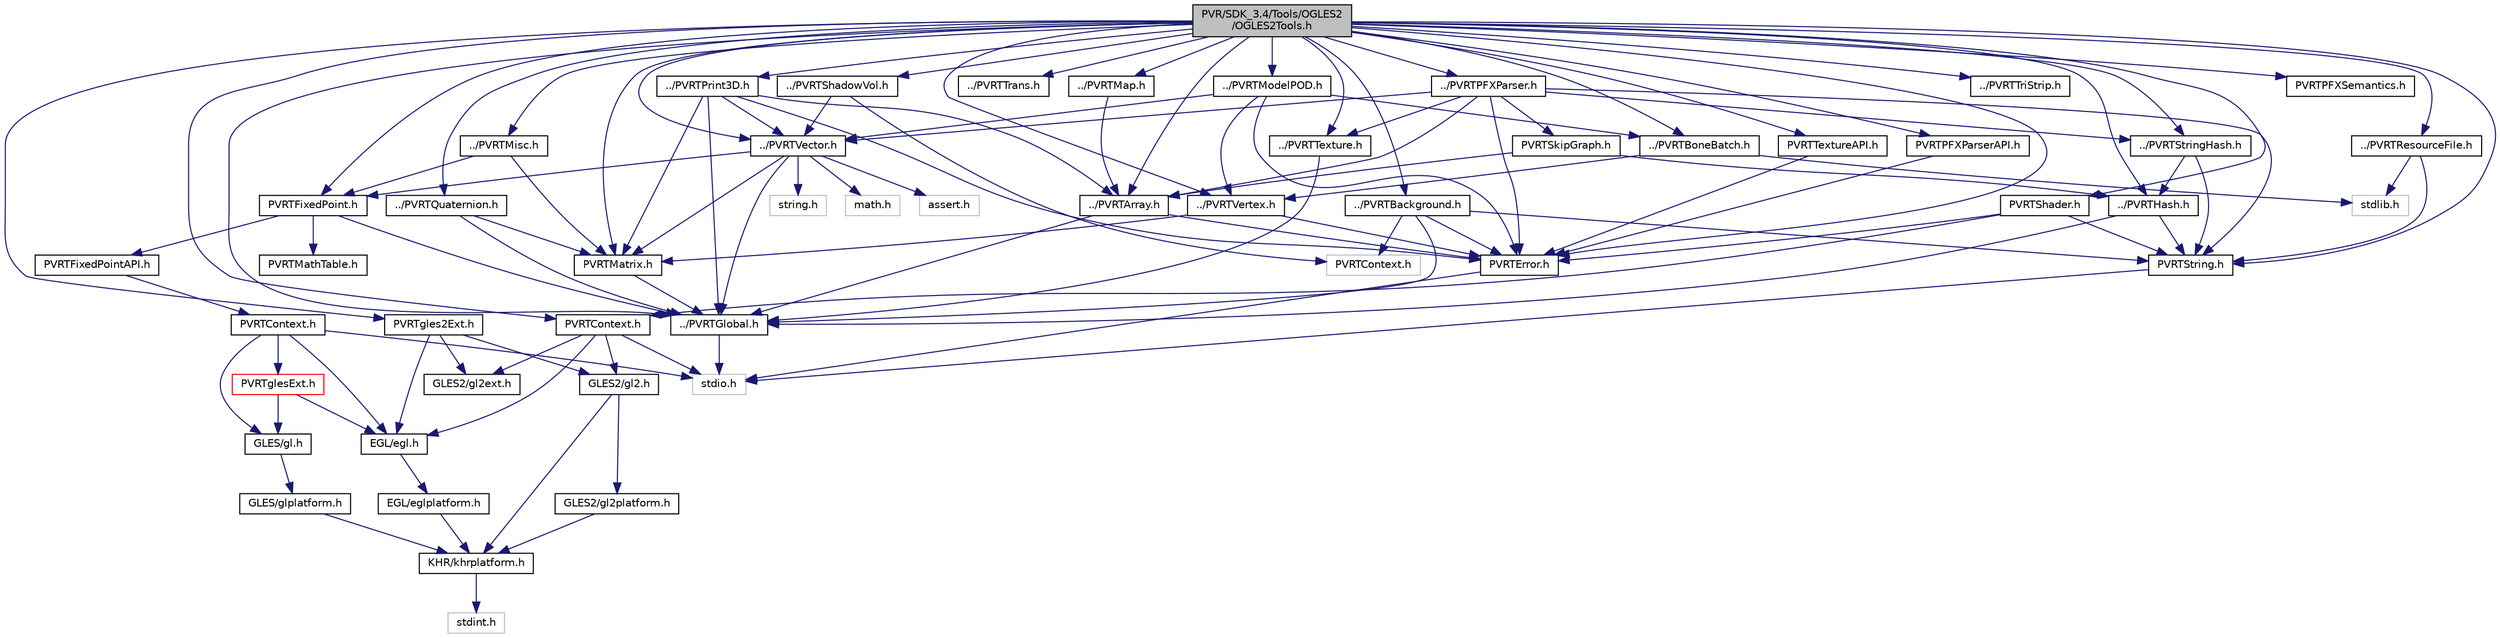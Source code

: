digraph "PVR/SDK_3.4/Tools/OGLES2/OGLES2Tools.h"
{
  edge [fontname="Helvetica",fontsize="10",labelfontname="Helvetica",labelfontsize="10"];
  node [fontname="Helvetica",fontsize="10",shape=record];
  Node1 [label="PVR/SDK_3.4/Tools/OGLES2\l/OGLES2Tools.h",height=0.2,width=0.4,color="black", fillcolor="grey75", style="filled", fontcolor="black"];
  Node1 -> Node2 [color="midnightblue",fontsize="10",style="solid"];
  Node2 [label="PVRTContext.h",height=0.2,width=0.4,color="black", fillcolor="white", style="filled",URL="$_2_p_v_r_t_context_8h.html",tooltip="Context specific stuff - i.e. 3D API-related. "];
  Node2 -> Node3 [color="midnightblue",fontsize="10",style="solid"];
  Node3 [label="stdio.h",height=0.2,width=0.4,color="grey75", fillcolor="white", style="filled"];
  Node2 -> Node4 [color="midnightblue",fontsize="10",style="solid"];
  Node4 [label="EGL/egl.h",height=0.2,width=0.4,color="black", fillcolor="white", style="filled",URL="$_e_g_l_2egl_8h_source.html"];
  Node4 -> Node5 [color="midnightblue",fontsize="10",style="solid"];
  Node5 [label="EGL/eglplatform.h",height=0.2,width=0.4,color="black", fillcolor="white", style="filled",URL="$eglplatform_8h_source.html"];
  Node5 -> Node6 [color="midnightblue",fontsize="10",style="solid"];
  Node6 [label="KHR/khrplatform.h",height=0.2,width=0.4,color="black", fillcolor="white", style="filled",URL="$khrplatform_8h_source.html"];
  Node6 -> Node7 [color="midnightblue",fontsize="10",style="solid"];
  Node7 [label="stdint.h",height=0.2,width=0.4,color="grey75", fillcolor="white", style="filled"];
  Node2 -> Node8 [color="midnightblue",fontsize="10",style="solid"];
  Node8 [label="GLES2/gl2.h",height=0.2,width=0.4,color="black", fillcolor="white", style="filled",URL="$gl2_8h_source.html"];
  Node8 -> Node9 [color="midnightblue",fontsize="10",style="solid"];
  Node9 [label="GLES2/gl2platform.h",height=0.2,width=0.4,color="black", fillcolor="white", style="filled",URL="$gl2platform_8h_source.html"];
  Node9 -> Node6 [color="midnightblue",fontsize="10",style="solid"];
  Node8 -> Node6 [color="midnightblue",fontsize="10",style="solid"];
  Node2 -> Node10 [color="midnightblue",fontsize="10",style="solid"];
  Node10 [label="GLES2/gl2ext.h",height=0.2,width=0.4,color="black", fillcolor="white", style="filled",URL="$gl2ext_8h_source.html"];
  Node1 -> Node11 [color="midnightblue",fontsize="10",style="solid"];
  Node11 [label="../PVRTGlobal.h",height=0.2,width=0.4,color="black", fillcolor="white", style="filled",URL="$_p_v_r_t_global_8h.html",tooltip="Global defines and typedefs for PVRTools. "];
  Node11 -> Node3 [color="midnightblue",fontsize="10",style="solid"];
  Node1 -> Node12 [color="midnightblue",fontsize="10",style="solid"];
  Node12 [label="../PVRTArray.h",height=0.2,width=0.4,color="black", fillcolor="white", style="filled",URL="$_p_v_r_t_array_8h.html",tooltip="Expanding array template class. Allows appending and direct access. Mixing access methods should be a..."];
  Node12 -> Node11 [color="midnightblue",fontsize="10",style="solid"];
  Node12 -> Node13 [color="midnightblue",fontsize="10",style="solid"];
  Node13 [label="PVRTError.h",height=0.2,width=0.4,color="black", fillcolor="white", style="filled",URL="$_p_v_r_t_error_8h.html",tooltip="PVRT error codes. "];
  Node13 -> Node3 [color="midnightblue",fontsize="10",style="solid"];
  Node1 -> Node14 [color="midnightblue",fontsize="10",style="solid"];
  Node14 [label="../PVRTHash.h",height=0.2,width=0.4,color="black", fillcolor="white", style="filled",URL="$_p_v_r_t_hash_8h.html",tooltip="A simple hash class which uses TEA to hash a string or given data into a 32-bit unsigned int..."];
  Node14 -> Node15 [color="midnightblue",fontsize="10",style="solid"];
  Node15 [label="PVRTString.h",height=0.2,width=0.4,color="black", fillcolor="white", style="filled",URL="$_p_v_r_t_string_8h.html",tooltip="A string class that can be used as drop-in replacement for std::string on platforms/compilers that do..."];
  Node15 -> Node3 [color="midnightblue",fontsize="10",style="solid"];
  Node14 -> Node11 [color="midnightblue",fontsize="10",style="solid"];
  Node1 -> Node16 [color="midnightblue",fontsize="10",style="solid"];
  Node16 [label="../PVRTVector.h",height=0.2,width=0.4,color="black", fillcolor="white", style="filled",URL="$_p_v_r_t_vector_8h.html",tooltip="Vector and matrix mathematics library. "];
  Node16 -> Node17 [color="midnightblue",fontsize="10",style="solid"];
  Node17 [label="assert.h",height=0.2,width=0.4,color="grey75", fillcolor="white", style="filled"];
  Node16 -> Node11 [color="midnightblue",fontsize="10",style="solid"];
  Node16 -> Node18 [color="midnightblue",fontsize="10",style="solid"];
  Node18 [label="PVRTFixedPoint.h",height=0.2,width=0.4,color="black", fillcolor="white", style="filled",URL="$_p_v_r_t_fixed_point_8h.html",tooltip="Set of macros and functions to make fixed-point easier to program. "];
  Node18 -> Node11 [color="midnightblue",fontsize="10",style="solid"];
  Node18 -> Node19 [color="midnightblue",fontsize="10",style="solid"];
  Node19 [label="PVRTFixedPointAPI.h",height=0.2,width=0.4,color="black", fillcolor="white", style="filled",URL="$_p_v_r_t_fixed_point_a_p_i_8h.html",tooltip="Set of macros and functions to make OpenGL ES Lite profile easier to program. Behaviour is affected b..."];
  Node19 -> Node20 [color="midnightblue",fontsize="10",style="solid"];
  Node20 [label="PVRTContext.h",height=0.2,width=0.4,color="black", fillcolor="white", style="filled",URL="$_p_v_r_t_context_8h.html",tooltip="Context specific stuff - i.e. 3D API-related. "];
  Node20 -> Node3 [color="midnightblue",fontsize="10",style="solid"];
  Node20 -> Node4 [color="midnightblue",fontsize="10",style="solid"];
  Node20 -> Node21 [color="midnightblue",fontsize="10",style="solid"];
  Node21 [label="GLES/gl.h",height=0.2,width=0.4,color="black", fillcolor="white", style="filled",URL="$_p_v_r_2_s_d_k__3_84_2_builds_2_include_2_g_l_e_s_2gl_8h_source.html"];
  Node21 -> Node22 [color="midnightblue",fontsize="10",style="solid"];
  Node22 [label="GLES/glplatform.h",height=0.2,width=0.4,color="black", fillcolor="white", style="filled",URL="$_p_v_r_2_s_d_k__3_84_2_builds_2_include_2_g_l_e_s_2_g_l_platform_8h_source.html"];
  Node22 -> Node6 [color="midnightblue",fontsize="10",style="solid"];
  Node20 -> Node23 [color="midnightblue",fontsize="10",style="solid"];
  Node23 [label="PVRTglesExt.h",height=0.2,width=0.4,color="red", fillcolor="white", style="filled",URL="$_p_v_r_tgles_ext_8h.html",tooltip="GLES extensions. "];
  Node23 -> Node4 [color="midnightblue",fontsize="10",style="solid"];
  Node23 -> Node21 [color="midnightblue",fontsize="10",style="solid"];
  Node18 -> Node24 [color="midnightblue",fontsize="10",style="solid"];
  Node24 [label="PVRTMathTable.h",height=0.2,width=0.4,color="black", fillcolor="white", style="filled",URL="$_p_v_r_t_math_table_8h.html",tooltip="Trigonometric lookup table. "];
  Node16 -> Node25 [color="midnightblue",fontsize="10",style="solid"];
  Node25 [label="PVRTMatrix.h",height=0.2,width=0.4,color="black", fillcolor="white", style="filled",URL="$_p_v_r_t_matrix_8h.html",tooltip="Vector and Matrix functions for floating and fixed point math. "];
  Node25 -> Node11 [color="midnightblue",fontsize="10",style="solid"];
  Node16 -> Node26 [color="midnightblue",fontsize="10",style="solid"];
  Node26 [label="string.h",height=0.2,width=0.4,color="grey75", fillcolor="white", style="filled"];
  Node16 -> Node27 [color="midnightblue",fontsize="10",style="solid"];
  Node27 [label="math.h",height=0.2,width=0.4,color="grey75", fillcolor="white", style="filled"];
  Node1 -> Node15 [color="midnightblue",fontsize="10",style="solid"];
  Node1 -> Node28 [color="midnightblue",fontsize="10",style="solid"];
  Node28 [label="../PVRTStringHash.h",height=0.2,width=0.4,color="black", fillcolor="white", style="filled",URL="$_p_v_r_t_string_hash_8h.html",tooltip="Inherits from PVRTString to include PVRTHash functionality for quick string compares. "];
  Node28 -> Node15 [color="midnightblue",fontsize="10",style="solid"];
  Node28 -> Node14 [color="midnightblue",fontsize="10",style="solid"];
  Node1 -> Node18 [color="midnightblue",fontsize="10",style="solid"];
  Node1 -> Node25 [color="midnightblue",fontsize="10",style="solid"];
  Node1 -> Node29 [color="midnightblue",fontsize="10",style="solid"];
  Node29 [label="../PVRTQuaternion.h",height=0.2,width=0.4,color="black", fillcolor="white", style="filled",URL="$_p_v_r_t_quaternion_8h.html",tooltip="Quaternion functions for floating and fixed point math. "];
  Node29 -> Node11 [color="midnightblue",fontsize="10",style="solid"];
  Node29 -> Node25 [color="midnightblue",fontsize="10",style="solid"];
  Node1 -> Node30 [color="midnightblue",fontsize="10",style="solid"];
  Node30 [label="../PVRTTrans.h",height=0.2,width=0.4,color="black", fillcolor="white", style="filled",URL="$_p_v_r_t_trans_8h.html",tooltip="Set of functions used for 3D transformations and projections. "];
  Node1 -> Node31 [color="midnightblue",fontsize="10",style="solid"];
  Node31 [label="../PVRTVertex.h",height=0.2,width=0.4,color="black", fillcolor="white", style="filled",URL="$_p_v_r_t_vertex_8h.html",tooltip="Utility functions which process vertices. "];
  Node31 -> Node13 [color="midnightblue",fontsize="10",style="solid"];
  Node31 -> Node25 [color="midnightblue",fontsize="10",style="solid"];
  Node1 -> Node32 [color="midnightblue",fontsize="10",style="solid"];
  Node32 [label="../PVRTMap.h",height=0.2,width=0.4,color="black", fillcolor="white", style="filled",URL="$_p_v_r_t_map_8h.html",tooltip="A simple and easy-to-use implementation of a map. "];
  Node32 -> Node12 [color="midnightblue",fontsize="10",style="solid"];
  Node1 -> Node33 [color="midnightblue",fontsize="10",style="solid"];
  Node33 [label="../PVRTMisc.h",height=0.2,width=0.4,color="black", fillcolor="white", style="filled",URL="$_p_v_r_t_misc_8h.html",tooltip="Miscellaneous functions used in 3D rendering. "];
  Node33 -> Node25 [color="midnightblue",fontsize="10",style="solid"];
  Node33 -> Node18 [color="midnightblue",fontsize="10",style="solid"];
  Node1 -> Node34 [color="midnightblue",fontsize="10",style="solid"];
  Node34 [label="../PVRTBackground.h",height=0.2,width=0.4,color="black", fillcolor="white", style="filled",URL="$_p_v_r_t_background_8h.html",tooltip="Function to draw a background texture. "];
  Node34 -> Node11 [color="midnightblue",fontsize="10",style="solid"];
  Node34 -> Node35 [color="midnightblue",fontsize="10",style="solid"];
  Node35 [label="PVRTContext.h",height=0.2,width=0.4,color="grey75", fillcolor="white", style="filled"];
  Node34 -> Node15 [color="midnightblue",fontsize="10",style="solid"];
  Node34 -> Node13 [color="midnightblue",fontsize="10",style="solid"];
  Node1 -> Node36 [color="midnightblue",fontsize="10",style="solid"];
  Node36 [label="PVRTgles2Ext.h",height=0.2,width=0.4,color="black", fillcolor="white", style="filled",URL="$_p_v_r_tgles2_ext_8h.html",tooltip="OpenGL ES 2.0 extensions. "];
  Node36 -> Node4 [color="midnightblue",fontsize="10",style="solid"];
  Node36 -> Node8 [color="midnightblue",fontsize="10",style="solid"];
  Node36 -> Node10 [color="midnightblue",fontsize="10",style="solid"];
  Node1 -> Node37 [color="midnightblue",fontsize="10",style="solid"];
  Node37 [label="../PVRTPrint3D.h",height=0.2,width=0.4,color="black", fillcolor="white", style="filled",URL="$_p_v_r_t_print3_d_8h.html",tooltip="Code to print text through the 3D interface. "];
  Node37 -> Node11 [color="midnightblue",fontsize="10",style="solid"];
  Node37 -> Node13 [color="midnightblue",fontsize="10",style="solid"];
  Node37 -> Node25 [color="midnightblue",fontsize="10",style="solid"];
  Node37 -> Node16 [color="midnightblue",fontsize="10",style="solid"];
  Node37 -> Node12 [color="midnightblue",fontsize="10",style="solid"];
  Node1 -> Node38 [color="midnightblue",fontsize="10",style="solid"];
  Node38 [label="../PVRTBoneBatch.h",height=0.2,width=0.4,color="black", fillcolor="white", style="filled",URL="$_p_v_r_t_bone_batch_8h.html",tooltip="Utility functions which process vertices. "];
  Node38 -> Node31 [color="midnightblue",fontsize="10",style="solid"];
  Node38 -> Node39 [color="midnightblue",fontsize="10",style="solid"];
  Node39 [label="stdlib.h",height=0.2,width=0.4,color="grey75", fillcolor="white", style="filled"];
  Node1 -> Node40 [color="midnightblue",fontsize="10",style="solid"];
  Node40 [label="../PVRTModelPOD.h",height=0.2,width=0.4,color="black", fillcolor="white", style="filled",URL="$_p_v_r_t_model_p_o_d_8h.html",tooltip="Code to load POD files - models exported from MAX. "];
  Node40 -> Node16 [color="midnightblue",fontsize="10",style="solid"];
  Node40 -> Node13 [color="midnightblue",fontsize="10",style="solid"];
  Node40 -> Node31 [color="midnightblue",fontsize="10",style="solid"];
  Node40 -> Node38 [color="midnightblue",fontsize="10",style="solid"];
  Node1 -> Node41 [color="midnightblue",fontsize="10",style="solid"];
  Node41 [label="../PVRTTexture.h",height=0.2,width=0.4,color="black", fillcolor="white", style="filled",URL="$_p_v_r_t_texture_8h.html",tooltip="Texture loading. "];
  Node41 -> Node11 [color="midnightblue",fontsize="10",style="solid"];
  Node1 -> Node42 [color="midnightblue",fontsize="10",style="solid"];
  Node42 [label="PVRTTextureAPI.h",height=0.2,width=0.4,color="black", fillcolor="white", style="filled",URL="$_2_p_v_r_t_texture_a_p_i_8h.html",tooltip="OGLES2 texture loading. "];
  Node42 -> Node13 [color="midnightblue",fontsize="10",style="solid"];
  Node1 -> Node43 [color="midnightblue",fontsize="10",style="solid"];
  Node43 [label="../PVRTTriStrip.h",height=0.2,width=0.4,color="black", fillcolor="white", style="filled",URL="$_p_v_r_t_tri_strip_8h.html",tooltip="Strips a triangle list. "];
  Node1 -> Node44 [color="midnightblue",fontsize="10",style="solid"];
  Node44 [label="PVRTShader.h",height=0.2,width=0.4,color="black", fillcolor="white", style="filled",URL="$_p_v_r_t_shader_8h.html",tooltip="Shader handling for OpenGL ES 2.0. "];
  Node44 -> Node2 [color="midnightblue",fontsize="10",style="solid"];
  Node44 -> Node15 [color="midnightblue",fontsize="10",style="solid"];
  Node44 -> Node13 [color="midnightblue",fontsize="10",style="solid"];
  Node1 -> Node45 [color="midnightblue",fontsize="10",style="solid"];
  Node45 [label="../PVRTPFXParser.h",height=0.2,width=0.4,color="black", fillcolor="white", style="filled",URL="$_p_v_r_t_p_f_x_parser_8h.html",tooltip="Declaration of PFX file parser. "];
  Node45 -> Node12 [color="midnightblue",fontsize="10",style="solid"];
  Node45 -> Node15 [color="midnightblue",fontsize="10",style="solid"];
  Node45 -> Node13 [color="midnightblue",fontsize="10",style="solid"];
  Node45 -> Node41 [color="midnightblue",fontsize="10",style="solid"];
  Node45 -> Node16 [color="midnightblue",fontsize="10",style="solid"];
  Node45 -> Node46 [color="midnightblue",fontsize="10",style="solid"];
  Node46 [label="PVRTSkipGraph.h",height=0.2,width=0.4,color="black", fillcolor="white", style="filled",URL="$_p_v_r_t_skip_graph_8h.html",tooltip="A \"tree-like\" structure for storing data which, unlike a tree, can reference any other node..."];
  Node46 -> Node12 [color="midnightblue",fontsize="10",style="solid"];
  Node46 -> Node14 [color="midnightblue",fontsize="10",style="solid"];
  Node45 -> Node28 [color="midnightblue",fontsize="10",style="solid"];
  Node1 -> Node47 [color="midnightblue",fontsize="10",style="solid"];
  Node47 [label="PVRTPFXParserAPI.h",height=0.2,width=0.4,color="black", fillcolor="white", style="filled",URL="$_p_v_r_t_p_f_x_parser_a_p_i_8h.html",tooltip="Declaration of PFX file parser. "];
  Node47 -> Node13 [color="midnightblue",fontsize="10",style="solid"];
  Node1 -> Node48 [color="midnightblue",fontsize="10",style="solid"];
  Node48 [label="PVRTPFXSemantics.h",height=0.2,width=0.4,color="black", fillcolor="white", style="filled",URL="$_p_v_r_t_p_f_x_semantics_8h.html",tooltip="A list of supported PFX semantics. "];
  Node1 -> Node49 [color="midnightblue",fontsize="10",style="solid"];
  Node49 [label="../PVRTShadowVol.h",height=0.2,width=0.4,color="black", fillcolor="white", style="filled",URL="$_p_v_r_t_shadow_vol_8h.html",tooltip="Declarations of functions relating to shadow volume generation. "];
  Node49 -> Node35 [color="midnightblue",fontsize="10",style="solid"];
  Node49 -> Node16 [color="midnightblue",fontsize="10",style="solid"];
  Node1 -> Node50 [color="midnightblue",fontsize="10",style="solid"];
  Node50 [label="../PVRTResourceFile.h",height=0.2,width=0.4,color="black", fillcolor="white", style="filled",URL="$_p_v_r_t_resource_file_8h.html",tooltip="Simple resource file wrapper. "];
  Node50 -> Node39 [color="midnightblue",fontsize="10",style="solid"];
  Node50 -> Node15 [color="midnightblue",fontsize="10",style="solid"];
  Node1 -> Node13 [color="midnightblue",fontsize="10",style="solid"];
}
